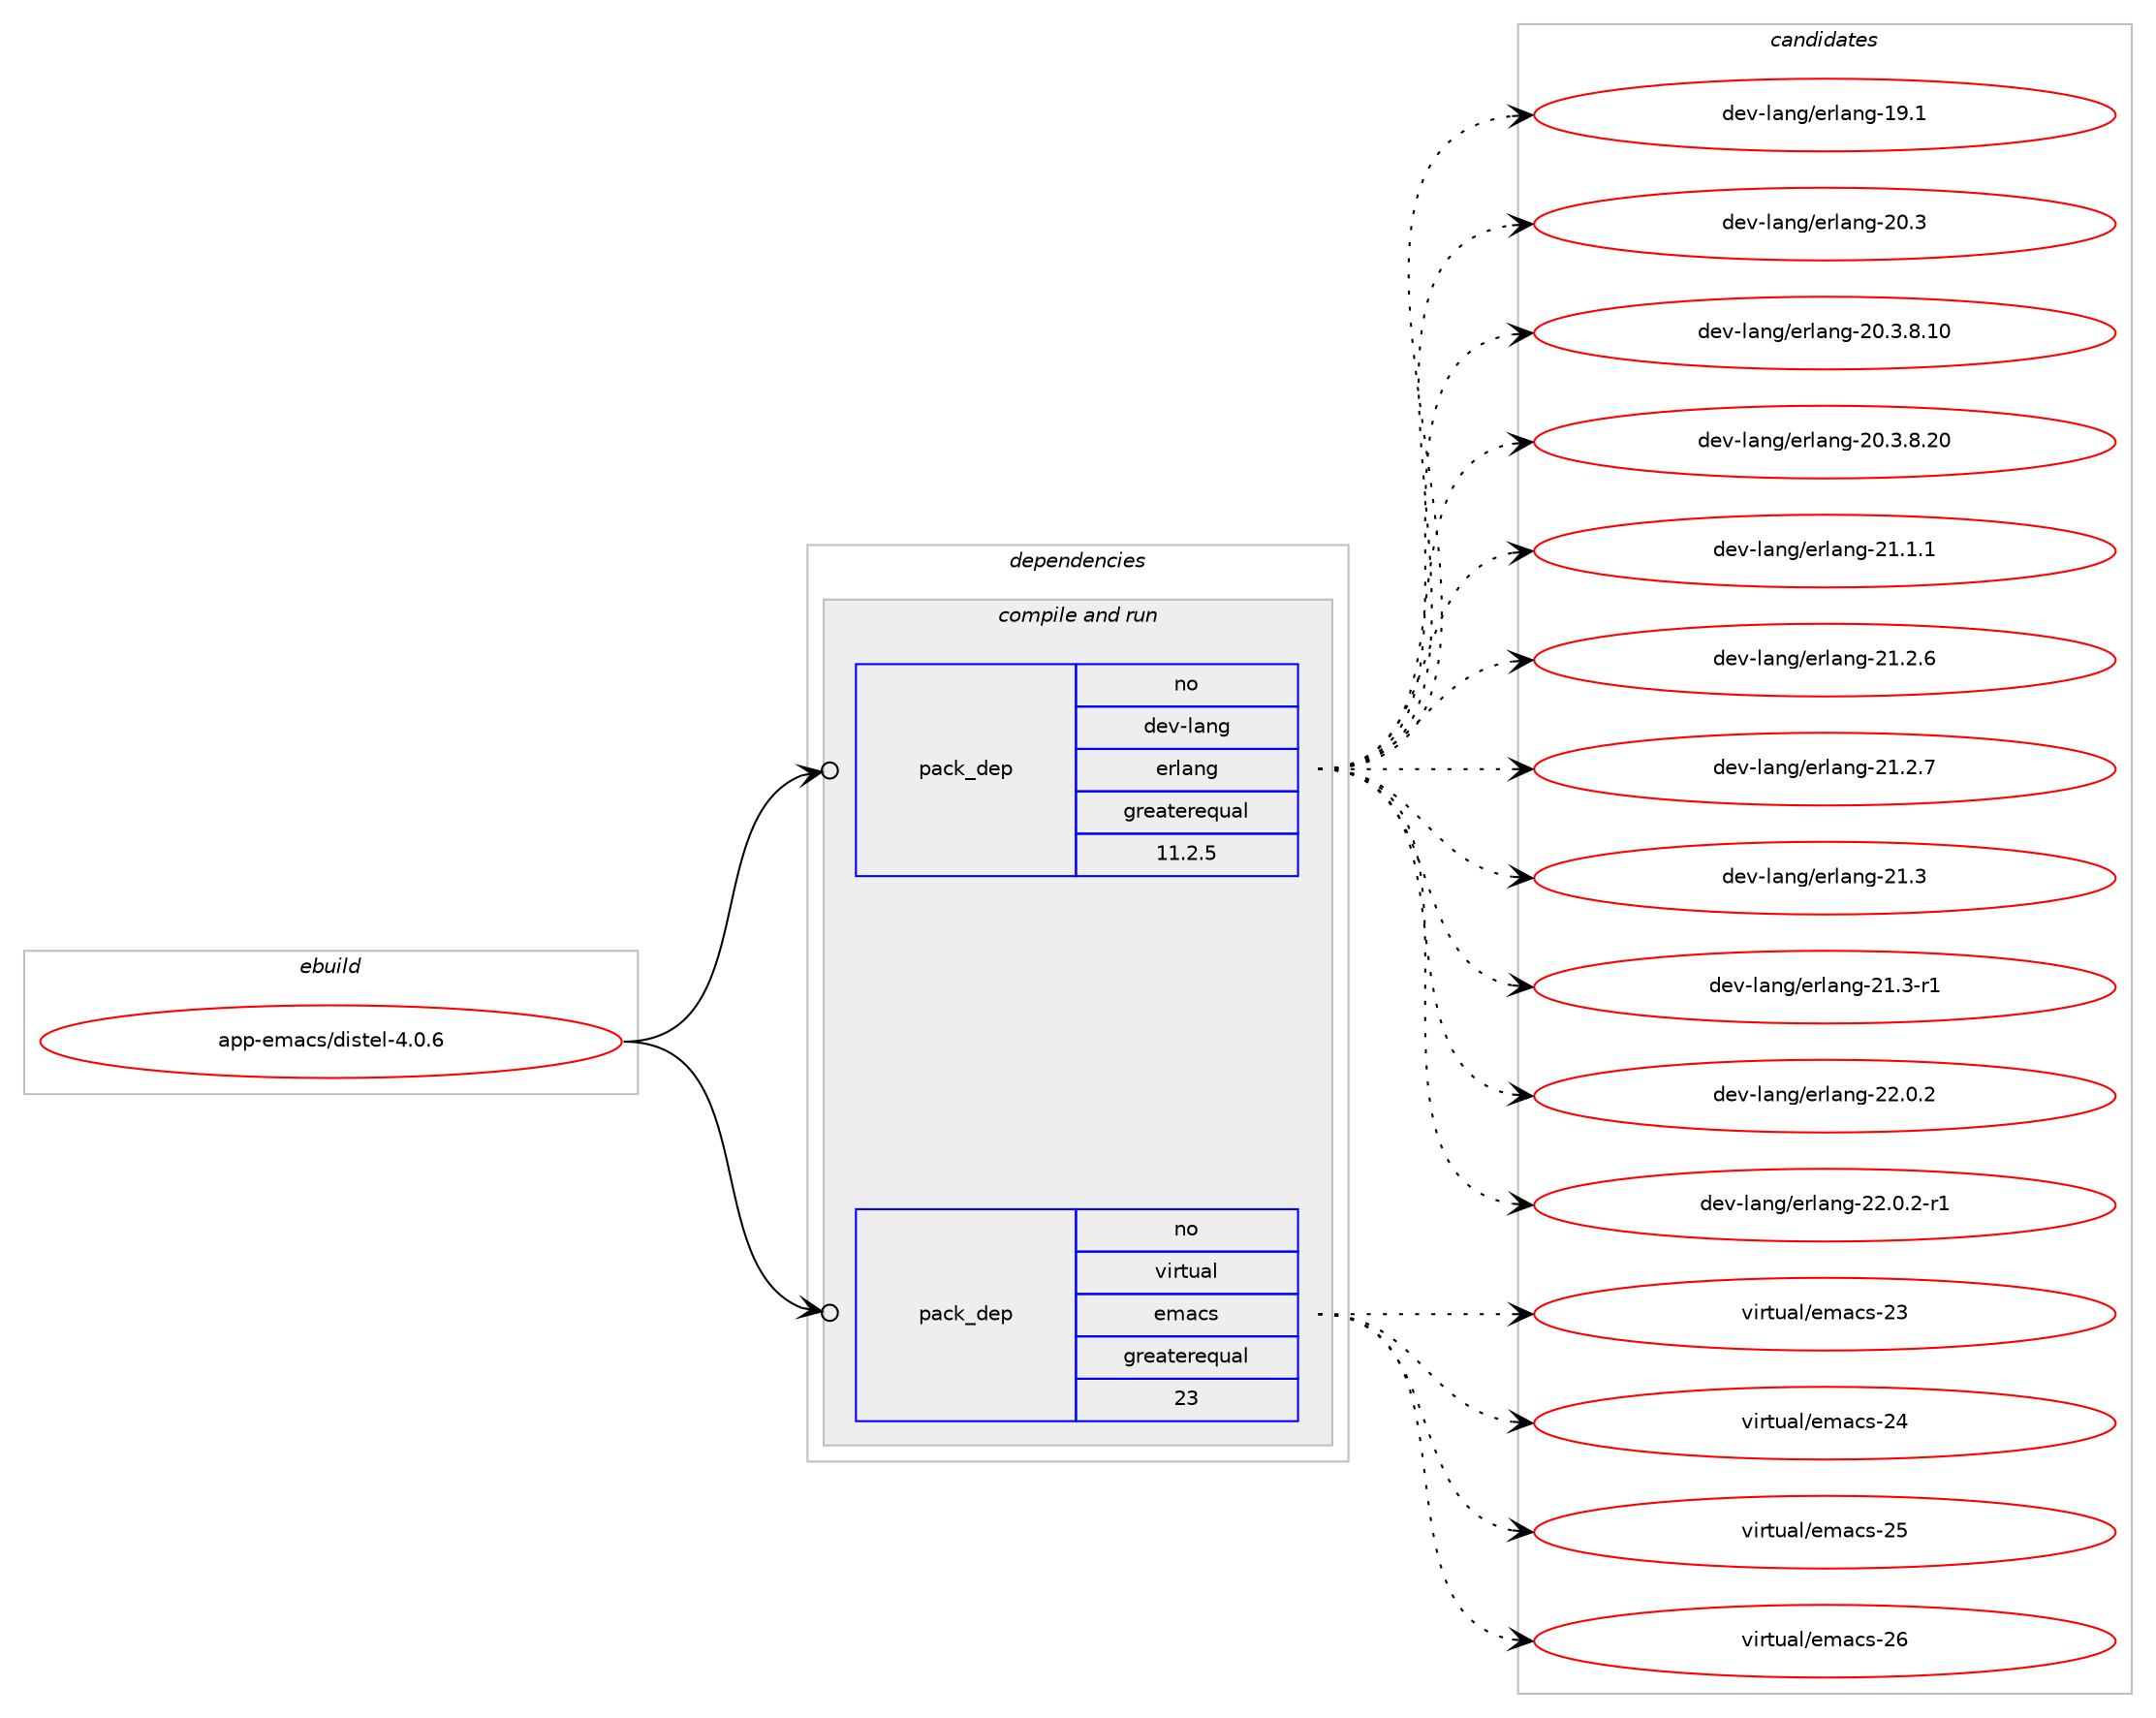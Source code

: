 digraph prolog {

# *************
# Graph options
# *************

newrank=true;
concentrate=true;
compound=true;
graph [rankdir=LR,fontname=Helvetica,fontsize=10,ranksep=1.5];#, ranksep=2.5, nodesep=0.2];
edge  [arrowhead=vee];
node  [fontname=Helvetica,fontsize=10];

# **********
# The ebuild
# **********

subgraph cluster_leftcol {
color=gray;
rank=same;
label=<<i>ebuild</i>>;
id [label="app-emacs/distel-4.0.6", color=red, width=4, href="../app-emacs/distel-4.0.6.svg"];
}

# ****************
# The dependencies
# ****************

subgraph cluster_midcol {
color=gray;
label=<<i>dependencies</i>>;
subgraph cluster_compile {
fillcolor="#eeeeee";
style=filled;
label=<<i>compile</i>>;
}
subgraph cluster_compileandrun {
fillcolor="#eeeeee";
style=filled;
label=<<i>compile and run</i>>;
subgraph pack283 {
dependency304 [label=<<TABLE BORDER="0" CELLBORDER="1" CELLSPACING="0" CELLPADDING="4" WIDTH="220"><TR><TD ROWSPAN="6" CELLPADDING="30">pack_dep</TD></TR><TR><TD WIDTH="110">no</TD></TR><TR><TD>dev-lang</TD></TR><TR><TD>erlang</TD></TR><TR><TD>greaterequal</TD></TR><TR><TD>11.2.5</TD></TR></TABLE>>, shape=none, color=blue];
}
id:e -> dependency304:w [weight=20,style="solid",arrowhead="odotvee"];
subgraph pack284 {
dependency305 [label=<<TABLE BORDER="0" CELLBORDER="1" CELLSPACING="0" CELLPADDING="4" WIDTH="220"><TR><TD ROWSPAN="6" CELLPADDING="30">pack_dep</TD></TR><TR><TD WIDTH="110">no</TD></TR><TR><TD>virtual</TD></TR><TR><TD>emacs</TD></TR><TR><TD>greaterequal</TD></TR><TR><TD>23</TD></TR></TABLE>>, shape=none, color=blue];
}
id:e -> dependency305:w [weight=20,style="solid",arrowhead="odotvee"];
}
subgraph cluster_run {
fillcolor="#eeeeee";
style=filled;
label=<<i>run</i>>;
}
}

# **************
# The candidates
# **************

subgraph cluster_choices {
rank=same;
color=gray;
label=<<i>candidates</i>>;

subgraph choice283 {
color=black;
nodesep=1;
choice100101118451089711010347101114108971101034549574649 [label="dev-lang/erlang-19.1", color=red, width=4,href="../dev-lang/erlang-19.1.svg"];
choice100101118451089711010347101114108971101034550484651 [label="dev-lang/erlang-20.3", color=red, width=4,href="../dev-lang/erlang-20.3.svg"];
choice1001011184510897110103471011141089711010345504846514656464948 [label="dev-lang/erlang-20.3.8.10", color=red, width=4,href="../dev-lang/erlang-20.3.8.10.svg"];
choice1001011184510897110103471011141089711010345504846514656465048 [label="dev-lang/erlang-20.3.8.20", color=red, width=4,href="../dev-lang/erlang-20.3.8.20.svg"];
choice1001011184510897110103471011141089711010345504946494649 [label="dev-lang/erlang-21.1.1", color=red, width=4,href="../dev-lang/erlang-21.1.1.svg"];
choice1001011184510897110103471011141089711010345504946504654 [label="dev-lang/erlang-21.2.6", color=red, width=4,href="../dev-lang/erlang-21.2.6.svg"];
choice1001011184510897110103471011141089711010345504946504655 [label="dev-lang/erlang-21.2.7", color=red, width=4,href="../dev-lang/erlang-21.2.7.svg"];
choice100101118451089711010347101114108971101034550494651 [label="dev-lang/erlang-21.3", color=red, width=4,href="../dev-lang/erlang-21.3.svg"];
choice1001011184510897110103471011141089711010345504946514511449 [label="dev-lang/erlang-21.3-r1", color=red, width=4,href="../dev-lang/erlang-21.3-r1.svg"];
choice1001011184510897110103471011141089711010345505046484650 [label="dev-lang/erlang-22.0.2", color=red, width=4,href="../dev-lang/erlang-22.0.2.svg"];
choice10010111845108971101034710111410897110103455050464846504511449 [label="dev-lang/erlang-22.0.2-r1", color=red, width=4,href="../dev-lang/erlang-22.0.2-r1.svg"];
dependency304:e -> choice100101118451089711010347101114108971101034549574649:w [style=dotted,weight="100"];
dependency304:e -> choice100101118451089711010347101114108971101034550484651:w [style=dotted,weight="100"];
dependency304:e -> choice1001011184510897110103471011141089711010345504846514656464948:w [style=dotted,weight="100"];
dependency304:e -> choice1001011184510897110103471011141089711010345504846514656465048:w [style=dotted,weight="100"];
dependency304:e -> choice1001011184510897110103471011141089711010345504946494649:w [style=dotted,weight="100"];
dependency304:e -> choice1001011184510897110103471011141089711010345504946504654:w [style=dotted,weight="100"];
dependency304:e -> choice1001011184510897110103471011141089711010345504946504655:w [style=dotted,weight="100"];
dependency304:e -> choice100101118451089711010347101114108971101034550494651:w [style=dotted,weight="100"];
dependency304:e -> choice1001011184510897110103471011141089711010345504946514511449:w [style=dotted,weight="100"];
dependency304:e -> choice1001011184510897110103471011141089711010345505046484650:w [style=dotted,weight="100"];
dependency304:e -> choice10010111845108971101034710111410897110103455050464846504511449:w [style=dotted,weight="100"];
}
subgraph choice284 {
color=black;
nodesep=1;
choice11810511411611797108471011099799115455051 [label="virtual/emacs-23", color=red, width=4,href="../virtual/emacs-23.svg"];
choice11810511411611797108471011099799115455052 [label="virtual/emacs-24", color=red, width=4,href="../virtual/emacs-24.svg"];
choice11810511411611797108471011099799115455053 [label="virtual/emacs-25", color=red, width=4,href="../virtual/emacs-25.svg"];
choice11810511411611797108471011099799115455054 [label="virtual/emacs-26", color=red, width=4,href="../virtual/emacs-26.svg"];
dependency305:e -> choice11810511411611797108471011099799115455051:w [style=dotted,weight="100"];
dependency305:e -> choice11810511411611797108471011099799115455052:w [style=dotted,weight="100"];
dependency305:e -> choice11810511411611797108471011099799115455053:w [style=dotted,weight="100"];
dependency305:e -> choice11810511411611797108471011099799115455054:w [style=dotted,weight="100"];
}
}

}
